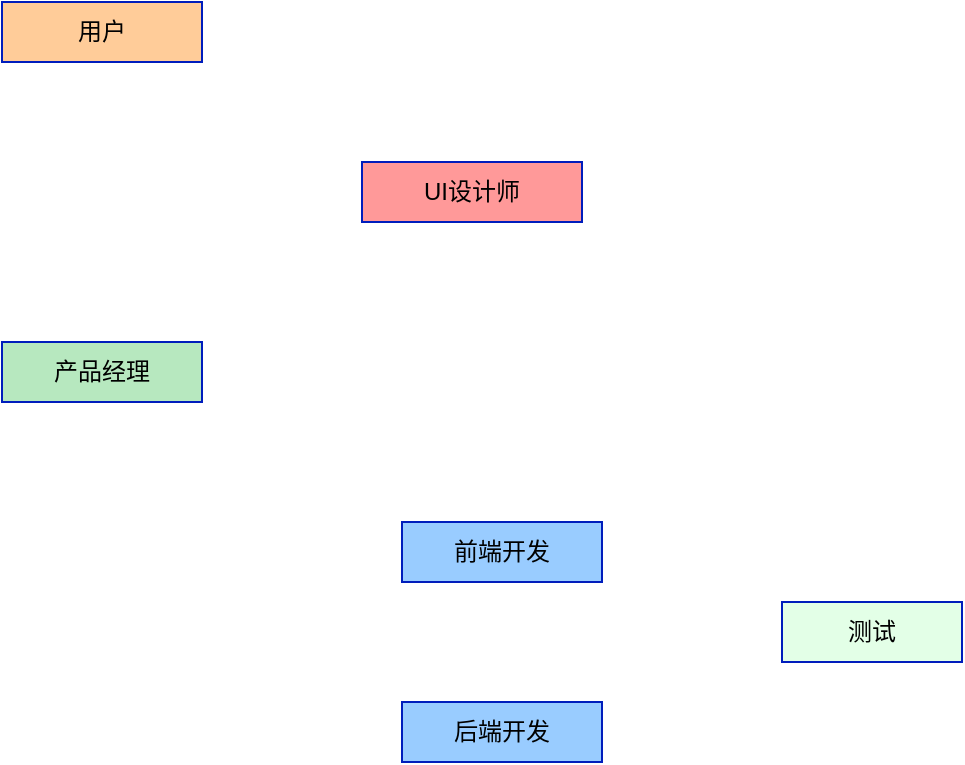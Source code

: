 <mxfile>
    <diagram id="KMKMKbp1B6_B1R2QrgzH" name="第 1 页">
        <mxGraphModel dx="2906" dy="2207" grid="1" gridSize="10" guides="1" tooltips="1" connect="1" arrows="1" fold="1" page="0" pageScale="1" pageWidth="827" pageHeight="1169" background="#ffffff" math="0" shadow="0">
            <root>
                <mxCell id="0"/>
                <mxCell id="1" parent="0"/>
                <mxCell id="2" value="用户" style="rounded=0;whiteSpace=wrap;html=1;strokeColor=#001DBC;fontColor=#000000;fillColor=#FFCC99;" vertex="1" parent="1">
                    <mxGeometry x="-1730" y="-1270" width="100" height="30" as="geometry"/>
                </mxCell>
                <mxCell id="3" value="产品经理" style="rounded=0;whiteSpace=wrap;html=1;strokeColor=#001DBC;fontColor=#000000;fillColor=#B7E8BF;" vertex="1" parent="1">
                    <mxGeometry x="-1730" y="-1100" width="100" height="30" as="geometry"/>
                </mxCell>
                <mxCell id="4" value="UI设计师" style="rounded=0;whiteSpace=wrap;html=1;strokeColor=#001DBC;fontColor=#000000;fillColor=#FF9999;" vertex="1" parent="1">
                    <mxGeometry x="-1550" y="-1190" width="110" height="30" as="geometry"/>
                </mxCell>
                <mxCell id="5" value="前端开发" style="rounded=0;whiteSpace=wrap;html=1;strokeColor=#001DBC;fontColor=#000000;fillColor=#99CCFF;" vertex="1" parent="1">
                    <mxGeometry x="-1530" y="-1010" width="100" height="30" as="geometry"/>
                </mxCell>
                <mxCell id="6" value="后端开发" style="rounded=0;whiteSpace=wrap;html=1;strokeColor=#001DBC;fontColor=#000000;fillColor=#99CCFF;" vertex="1" parent="1">
                    <mxGeometry x="-1530" y="-920" width="100" height="30" as="geometry"/>
                </mxCell>
                <mxCell id="7" value="测试" style="rounded=0;whiteSpace=wrap;html=1;strokeColor=#001DBC;fontColor=#000000;fillColor=#E3FFE7;" vertex="1" parent="1">
                    <mxGeometry x="-1340" y="-970" width="90" height="30" as="geometry"/>
                </mxCell>
            </root>
        </mxGraphModel>
    </diagram>
</mxfile>